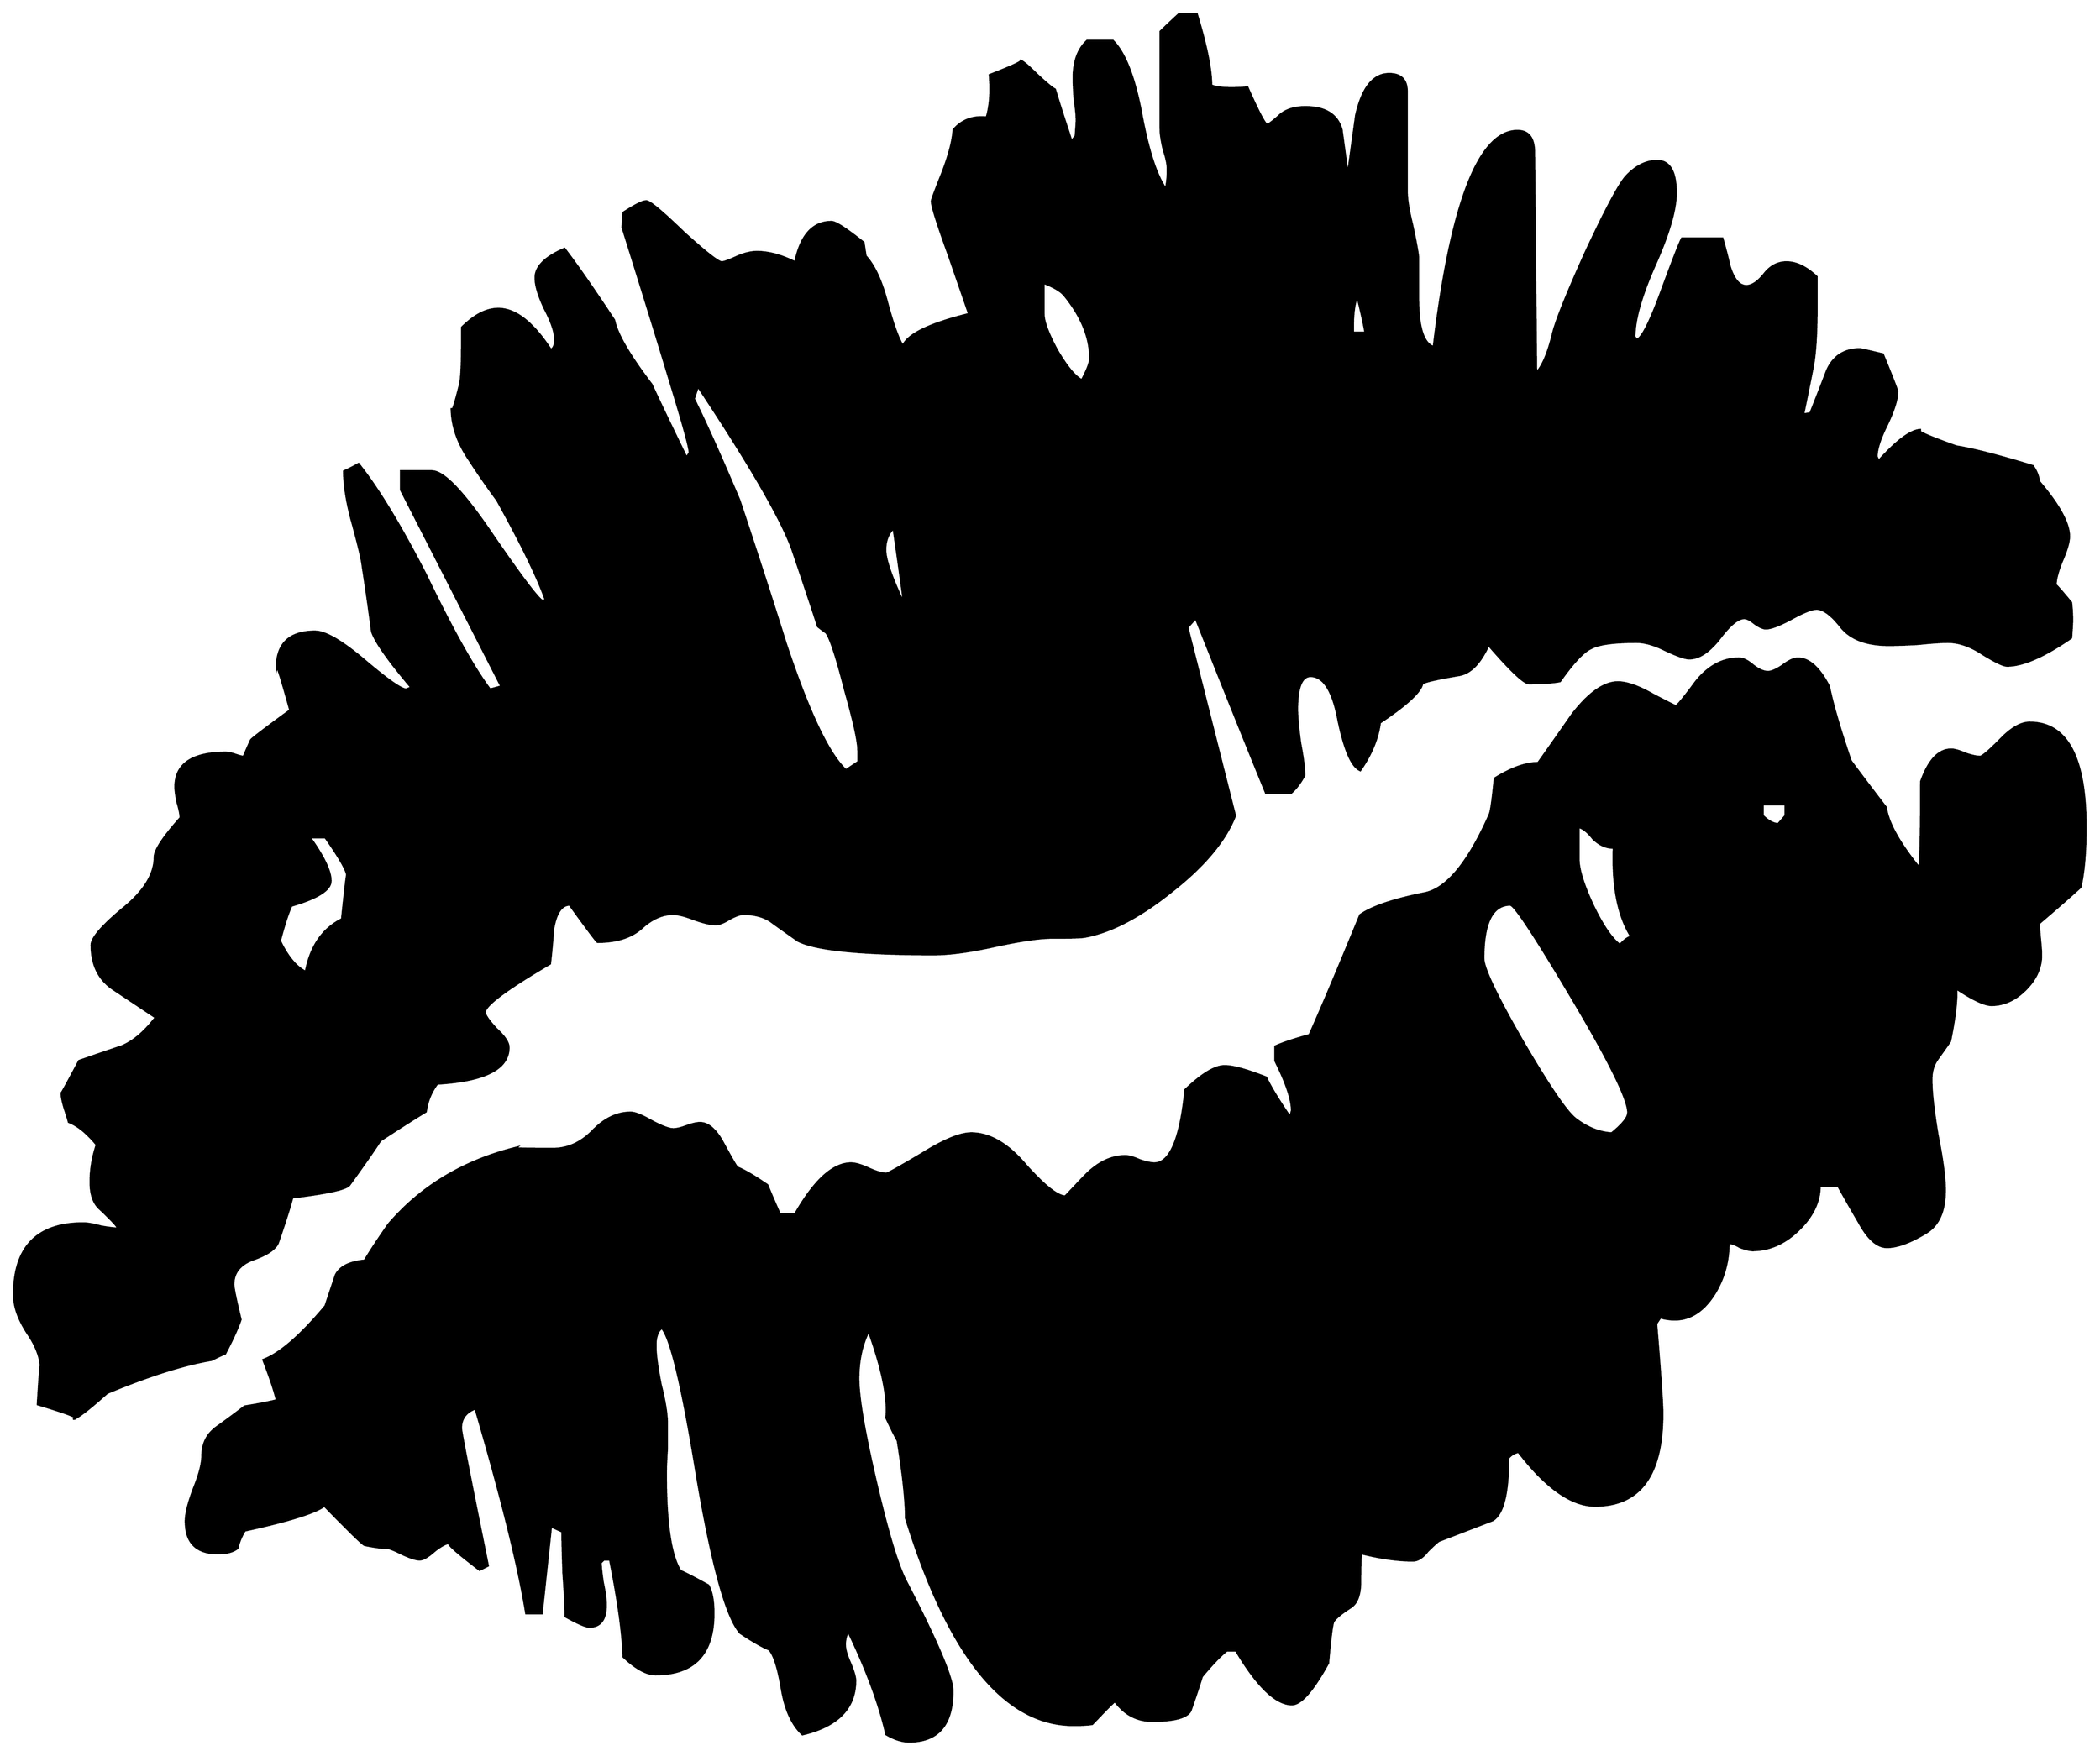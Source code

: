 


\begin{tikzpicture}[y=0.80pt, x=0.80pt, yscale=-1.0, xscale=1.0, inner sep=0pt, outer sep=0pt]
\begin{scope}[shift={(100.0,1699.0)},nonzero rule]
  \path[draw=.,fill=.,line width=1.600pt] (2071.0,-824.0) ..
    controls (2071.0,-822.0) and (2070.667,-816.333) ..
    (2070.0,-807.0) .. controls (2044.0,-789.0) and
    (2023.333,-780.0) .. (2008.0,-780.0) .. controls
    (2004.667,-780.0) and (1997.0,-783.667) .. (1985.0,-791.0) ..
    controls (1973.0,-799.0) and (1961.667,-803.0) ..
    (1951.0,-803.0) .. controls (1944.333,-803.0) and
    (1934.667,-802.333) .. (1922.0,-801.0) .. controls
    (1910.0,-800.333) and (1900.667,-800.0) .. (1894.0,-800.0) ..
    controls (1872.667,-800.0) and (1857.333,-805.667) ..
    (1848.0,-817.0) .. controls (1838.667,-829.0) and
    (1830.667,-835.0) .. (1824.0,-835.0) .. controls
    (1819.333,-835.0) and (1811.0,-831.667) .. (1799.0,-825.0) ..
    controls (1787.667,-819.0) and (1779.667,-816.0) ..
    (1775.0,-816.0) .. controls (1772.333,-816.0) and
    (1768.667,-817.667) .. (1764.0,-821.0) .. controls
    (1760.0,-824.333) and (1756.667,-826.0) .. (1754.0,-826.0) ..
    controls (1748.0,-826.0) and (1740.0,-819.333) ..
    (1730.0,-806.0) .. controls (1720.0,-793.333) and
    (1710.333,-787.0) .. (1701.0,-787.0) .. controls
    (1697.0,-787.0) and (1689.333,-789.667) .. (1678.0,-795.0) ..
    controls (1667.333,-800.333) and (1658.0,-803.0) ..
    (1650.0,-803.0) .. controls (1628.0,-803.0) and
    (1613.333,-801.0) .. (1606.0,-797.0) .. controls
    (1598.667,-793.667) and (1588.667,-783.0) .. (1576.0,-765.0) ..
    controls (1568.667,-763.667) and (1558.667,-763.0) ..
    (1546.0,-763.0) .. controls (1541.333,-763.0) and
    (1528.333,-775.333) .. (1507.0,-800.0) .. controls
    (1499.0,-782.667) and (1489.667,-773.0) .. (1479.0,-771.0) ..
    controls (1459.0,-767.667) and (1447.0,-765.0) ..
    (1443.0,-763.0) .. controls (1441.667,-755.0) and
    (1428.0,-742.333) .. (1402.0,-725.0) .. controls
    (1400.0,-709.667) and (1393.667,-694.333) .. (1383.0,-679.0) ..
    controls (1375.0,-682.333) and (1368.0,-698.333) ..
    (1362.0,-727.0) .. controls (1356.667,-755.667) and
    (1347.667,-770.0) .. (1335.0,-770.0) .. controls
    (1326.333,-770.0) and (1322.0,-759.333) .. (1322.0,-738.0) ..
    controls (1322.0,-730.667) and (1323.0,-719.667) ..
    (1325.0,-705.0) .. controls (1327.667,-691.0) and
    (1329.0,-680.667) .. (1329.0,-674.0) .. controls
    (1325.0,-666.667) and (1320.667,-661.0) .. (1316.0,-657.0) --
    (1292.0,-657.0) .. controls (1276.667,-694.333) and
    (1254.0,-750.667) .. (1224.0,-826.0) -- (1216.0,-817.0) --
    (1262.0,-635.0) .. controls (1252.667,-611.0) and
    (1232.333,-586.667) .. (1201.0,-562.0) .. controls
    (1170.333,-537.333) and (1142.333,-522.667) .. (1117.0,-518.0) ..
    controls (1113.667,-517.333) and (1103.0,-517.0) ..
    (1085.0,-517.0) .. controls (1073.0,-517.0) and
    (1054.667,-514.333) .. (1030.0,-509.0) .. controls
    (1006.0,-503.667) and (986.333,-501.0) .. (971.0,-501.0) ..
    controls (901.0,-501.0) and (857.333,-505.333) .. (840.0,-514.0)
    .. controls (838.0,-515.333) and (830.0,-521.0) ..
    (816.0,-531.0) .. controls (808.667,-537.0) and (799.0,-540.0)
    .. (787.0,-540.0) .. controls (783.667,-540.0) and
    (779.0,-538.333) .. (773.0,-535.0) .. controls (767.667,-531.667)
    and (763.333,-530.0) .. (760.0,-530.0) .. controls
    (755.333,-530.0) and (748.333,-531.667) .. (739.0,-535.0) ..
    controls (730.333,-538.333) and (723.667,-540.0) .. (719.0,-540.0)
    .. controls (708.333,-540.0) and (698.0,-535.333) ..
    (688.0,-526.0) .. controls (678.0,-517.333) and (664.0,-513.0)
    .. (646.0,-513.0) .. controls (645.333,-513.0) and
    (636.333,-525.0) .. (619.0,-549.0) .. controls (611.0,-549.0)
    and (605.667,-541.0) .. (603.0,-525.0) .. controls
    (602.333,-514.333) and (601.333,-503.333) .. (600.0,-492.0) ..
    controls (558.0,-467.333) and (537.0,-451.667) .. (537.0,-445.0)
    .. controls (537.0,-442.333) and (540.667,-437.0) ..
    (548.0,-429.0) .. controls (556.0,-421.667) and (560.0,-415.667)
    .. (560.0,-411.0) .. controls (560.0,-390.333) and
    (537.0,-378.667) .. (491.0,-376.0) .. controls (485.0,-368.0)
    and (481.333,-359.0) .. (480.0,-349.0) .. controls
    (470.0,-343.0) and (455.333,-333.667) .. (436.0,-321.0) ..
    controls (430.0,-311.667) and (420.0,-297.333) .. (406.0,-278.0)
    .. controls (402.667,-274.0) and (384.333,-270.0) ..
    (351.0,-266.0) .. controls (348.333,-256.0) and (343.667,-241.333)
    .. (337.0,-222.0) .. controls (334.333,-216.0) and
    (326.333,-210.667) .. (313.0,-206.0) .. controls (300.333,-201.333)
    and (294.0,-193.333) .. (294.0,-182.0) .. controls
    (294.0,-178.667) and (296.333,-167.333) .. (301.0,-148.0) ..
    controls (298.333,-140.0) and (293.333,-129.0) .. (286.0,-115.0)
    .. controls (284.0,-114.333) and (279.667,-112.333) ..
    (273.0,-109.0) .. controls (245.667,-104.333) and (212.0,-93.667)
    .. (172.0,-77.0) .. controls (153.333,-60.333) and (142.333,-52.0)
    .. (139.0,-52.0) .. controls (147.667,-52.0) and (136.333,-56.667)
    .. (105.0,-66.0) .. controls (107.0,-98.667) and
    (108.0,-110.0) .. (108.0,-100.0) .. controls (108.0,-110.667)
    and (103.667,-122.333) .. (95.0,-135.0) .. controls
    (86.333,-148.333) and (82.0,-160.667) .. (82.0,-172.0) .. controls
    (82.0,-218.0) and (104.333,-241.0) .. (149.0,-241.0) ..
    controls (153.0,-241.0) and (158.667,-240.0) .. (166.0,-238.0)
    .. controls (173.333,-236.667) and (179.0,-236.0) ..
    (183.0,-236.0) .. controls (181.0,-239.333) and (175.0,-245.667)
    .. (165.0,-255.0) .. controls (159.0,-260.333) and
    (156.0,-269.0) .. (156.0,-281.0) .. controls (156.0,-293.0)
    and (158.0,-305.0) .. (162.0,-317.0) .. controls
    (152.667,-328.333) and (143.667,-335.667) .. (135.0,-339.0) ..
    controls (134.333,-341.667) and (133.0,-346.0) .. (131.0,-352.0)
    .. controls (129.0,-358.667) and (128.0,-363.667) ..
    (128.0,-367.0) .. controls (128.0,-366.333) and (133.667,-376.667)
    .. (145.0,-398.0) .. controls (158.333,-402.667) and
    (172.0,-407.333) .. (186.0,-412.0) .. controls (197.333,-416.667)
    and (208.333,-426.0) .. (219.0,-440.0) .. controls
    (205.0,-449.333) and (191.0,-458.667) .. (177.0,-468.0) ..
    controls (163.667,-477.333) and (157.0,-491.333) .. (157.0,-510.0)
    .. controls (157.0,-516.667) and (167.0,-528.333) ..
    (187.0,-545.0) .. controls (207.667,-561.667) and (218.0,-578.333)
    .. (218.0,-595.0) .. controls (218.0,-601.667) and
    (226.333,-614.333) .. (243.0,-633.0) .. controls (243.0,-636.333)
    and (242.0,-641.333) .. (240.0,-648.0) .. controls
    (238.667,-654.667) and (238.0,-659.667) .. (238.0,-663.0) ..
    controls (238.0,-685.0) and (254.333,-696.0) .. (287.0,-696.0)
    .. controls (289.0,-696.0) and (292.0,-695.333) ..
    (296.0,-694.0) .. controls (300.0,-692.667) and (302.667,-692.0)
    .. (304.0,-692.0) .. controls (305.333,-695.333) and
    (307.667,-700.667) .. (311.0,-708.0) .. controls (311.667,-709.333)
    and (324.333,-719.0) .. (349.0,-737.0) .. controls
    (340.333,-768.333) and (336.0,-782.0) .. (336.0,-778.0) ..
    controls (336.0,-801.333) and (348.333,-813.0) .. (373.0,-813.0)
    .. controls (383.0,-813.0) and (399.0,-803.667) ..
    (421.0,-785.0) .. controls (443.0,-766.333) and (456.333,-757.0)
    .. (461.0,-757.0) -- (466.0,-759.0) .. controls
    (444.0,-785.0) and (431.333,-803.0) .. (428.0,-813.0) ..
    controls (425.333,-833.667) and (422.333,-854.667) .. (419.0,-876.0)
    .. controls (418.333,-882.667) and (414.667,-898.0) ..
    (408.0,-922.0) .. controls (403.333,-940.0) and (401.0,-955.333)
    .. (401.0,-968.0) .. controls (404.333,-969.333) and
    (409.0,-971.667) .. (415.0,-975.0) .. controls (433.667,-951.667)
    and (455.333,-916.0) .. (480.0,-868.0) .. controls
    (505.333,-815.333) and (526.0,-778.333) .. (542.0,-757.0) --
    (553.0,-760.0) -- (456.0,-950.0) -- (456.0,-968.0) --
    (486.0,-968.0) .. controls (496.667,-968.0) and (514.667,-949.667)
    .. (540.0,-913.0) .. controls (568.667,-871.0) and
    (586.0,-847.667) .. (592.0,-843.0) -- (596.0,-843.0) ..
    controls (588.667,-864.333) and (573.0,-896.667) .. (549.0,-940.0)
    .. controls (539.667,-952.667) and (530.667,-965.667) ..
    (522.0,-979.0) .. controls (510.667,-995.667) and
    (505.0,-1012.333) .. (505.0,-1029.0) .. controls
    (505.0,-1023.0) and (507.667,-1030.667) .. (513.0,-1052.0) ..
    controls (514.333,-1057.333) and (515.0,-1071.667) ..
    (515.0,-1095.0) -- (515.0,-1107.0) .. controls
    (527.0,-1119.0) and (538.667,-1125.0) .. (550.0,-1125.0) ..
    controls (566.667,-1125.0) and (583.667,-1111.667) ..
    (601.0,-1085.0) .. controls (603.667,-1087.0) and
    (605.0,-1090.333) .. (605.0,-1095.0) .. controls
    (605.0,-1102.333) and (601.667,-1112.333) .. (595.0,-1125.0) ..
    controls (589.0,-1137.667) and (586.0,-1147.667) ..
    (586.0,-1155.0) .. controls (586.0,-1165.667) and
    (595.333,-1175.0) .. (614.0,-1183.0) .. controls
    (625.333,-1168.333) and (641.333,-1145.333) .. (662.0,-1114.0) ..
    controls (664.667,-1100.667) and (676.667,-1080.0) ..
    (698.0,-1052.0) .. controls (707.333,-1032.0) and
    (718.667,-1008.333) .. (732.0,-981.0) -- (735.0,-986.0) ..
    controls (735.0,-990.667) and (728.667,-1013.667) ..
    (716.0,-1055.0) .. controls (706.0,-1088.333) and
    (690.667,-1138.0) .. (670.0,-1204.0) -- (671.0,-1218.0) ..
    controls (682.333,-1225.333) and (689.667,-1229.0) ..
    (693.0,-1229.0) .. controls (696.333,-1229.0) and
    (708.333,-1219.0) .. (729.0,-1199.0) .. controls
    (750.333,-1179.667) and (762.667,-1170.0) .. (766.0,-1170.0) ..
    controls (768.0,-1170.0) and (772.667,-1171.667) ..
    (780.0,-1175.0) .. controls (787.333,-1178.333) and
    (794.0,-1180.0) .. (800.0,-1180.0) .. controls
    (811.333,-1180.0) and (823.667,-1176.667) .. (837.0,-1170.0) ..
    controls (842.333,-1196.0) and (854.0,-1209.0) ..
    (872.0,-1209.0) .. controls (876.0,-1209.0) and
    (886.333,-1202.333) .. (903.0,-1189.0) -- (905.0,-1176.0) ..
    controls (913.0,-1167.333) and (919.667,-1153.333) ..
    (925.0,-1134.0) .. controls (931.0,-1111.333) and
    (936.333,-1096.333) .. (941.0,-1089.0) .. controls
    (945.667,-1100.333) and (967.0,-1110.667) .. (1005.0,-1120.0) ..
    controls (1003.667,-1124.0) and (997.0,-1143.333) ..
    (985.0,-1178.0) .. controls (974.333,-1207.333) and
    (969.0,-1224.333) .. (969.0,-1229.0) .. controls
    (969.0,-1230.333) and (972.333,-1239.333) .. (979.0,-1256.0) ..
    controls (985.667,-1273.333) and (989.333,-1287.333) ..
    (990.0,-1298.0) .. controls (998.0,-1307.333) and
    (1008.667,-1311.333) .. (1022.0,-1310.0) .. controls
    (1025.333,-1320.667) and (1026.333,-1334.333) .. (1025.0,-1351.0) ..
    controls (1049.0,-1360.333) and (1058.667,-1365.0) ..
    (1054.0,-1365.0) .. controls (1056.0,-1365.0) and
    (1061.333,-1360.667) .. (1070.0,-1352.0) .. controls
    (1079.333,-1343.333) and (1085.333,-1338.333) .. (1088.0,-1337.0) ..
    controls (1091.333,-1325.667) and (1096.667,-1309.0) ..
    (1104.0,-1287.0) -- (1108.0,-1292.0) .. controls
    (1108.667,-1301.333) and (1109.0,-1306.333) .. (1109.0,-1307.0) ..
    controls (1109.0,-1311.667) and (1108.333,-1318.333) ..
    (1107.0,-1327.0) .. controls (1106.333,-1336.333) and
    (1106.0,-1343.333) .. (1106.0,-1348.0) .. controls
    (1106.0,-1364.0) and (1110.333,-1376.0) .. (1119.0,-1384.0) --
    (1144.0,-1384.0) .. controls (1155.333,-1372.667) and
    (1164.333,-1350.0) .. (1171.0,-1316.0) .. controls
    (1177.667,-1279.333) and (1185.667,-1254.333) .. (1195.0,-1241.0) ..
    controls (1196.333,-1245.667) and (1197.0,-1252.0) ..
    (1197.0,-1260.0) .. controls (1197.0,-1264.667) and
    (1195.667,-1271.0) .. (1193.0,-1279.0) .. controls
    (1191.0,-1287.667) and (1190.0,-1294.333) .. (1190.0,-1299.0) --
    (1190.0,-1393.0) .. controls (1194.0,-1397.0) and
    (1200.0,-1402.667) .. (1208.0,-1410.0) -- (1225.0,-1410.0) ..
    controls (1234.333,-1379.333) and (1239.0,-1356.333) ..
    (1239.0,-1341.0) .. controls (1245.0,-1338.333) and
    (1256.667,-1337.667) .. (1274.0,-1339.0) .. controls
    (1284.667,-1315.0) and (1291.0,-1303.0) .. (1293.0,-1303.0) ..
    controls (1294.333,-1303.0) and (1298.0,-1305.667) ..
    (1304.0,-1311.0) .. controls (1310.0,-1317.0) and
    (1318.667,-1320.0) .. (1330.0,-1320.0) .. controls
    (1349.333,-1320.0) and (1361.0,-1312.667) .. (1365.0,-1298.0) ..
    controls (1367.0,-1283.333) and (1369.0,-1268.667) ..
    (1371.0,-1254.0) .. controls (1373.667,-1273.333) and
    (1376.333,-1292.667) .. (1379.0,-1312.0) .. controls
    (1385.0,-1338.667) and (1395.667,-1352.0) .. (1411.0,-1352.0) ..
    controls (1422.333,-1352.0) and (1428.0,-1346.333) ..
    (1428.0,-1335.0) -- (1428.0,-1239.0) .. controls
    (1428.0,-1231.0) and (1429.667,-1220.333) .. (1433.0,-1207.0) ..
    controls (1436.333,-1191.667) and (1438.333,-1181.0) ..
    (1439.0,-1175.0) .. controls (1439.0,-1175.0) and
    (1439.0,-1161.667) .. (1439.0,-1135.0) .. controls
    (1439.0,-1107.0) and (1444.0,-1091.333) .. (1454.0,-1088.0) ..
    controls (1470.667,-1227.333) and (1497.667,-1297.0) ..
    (1535.0,-1297.0) .. controls (1545.667,-1297.0) and
    (1551.0,-1290.0) .. (1551.0,-1276.0) -- (1553.0,-1063.0) ..
    controls (1559.0,-1069.0) and (1564.333,-1081.333) ..
    (1569.0,-1100.0) .. controls (1571.667,-1112.0) and
    (1582.333,-1138.667) .. (1601.0,-1180.0) .. controls
    (1620.333,-1221.333) and (1633.333,-1245.667) .. (1640.0,-1253.0) ..
    controls (1649.333,-1263.0) and (1659.333,-1268.0) ..
    (1670.0,-1268.0) .. controls (1682.0,-1268.0) and
    (1688.0,-1257.667) .. (1688.0,-1237.0) .. controls
    (1688.0,-1221.0) and (1681.333,-1198.0) .. (1668.0,-1168.0) ..
    controls (1654.667,-1138.0) and (1648.0,-1114.667) ..
    (1648.0,-1098.0) -- (1650.0,-1095.0) .. controls
    (1654.667,-1095.667) and (1662.333,-1110.333) .. (1673.0,-1139.0) ..
    controls (1685.0,-1171.667) and (1692.0,-1189.667) ..
    (1694.0,-1193.0) -- (1733.0,-1193.0) .. controls
    (1735.667,-1183.667) and (1738.0,-1174.667) .. (1740.0,-1166.0) ..
    controls (1744.0,-1153.333) and (1749.333,-1147.0) ..
    (1756.0,-1147.0) .. controls (1761.333,-1147.0) and
    (1767.0,-1150.667) .. (1773.0,-1158.0) .. controls
    (1779.0,-1166.0) and (1786.333,-1170.0) .. (1795.0,-1170.0) ..
    controls (1804.333,-1170.0) and (1814.0,-1165.333) ..
    (1824.0,-1156.0) -- (1824.0,-1124.0) .. controls
    (1824.0,-1099.333) and (1822.667,-1080.333) .. (1820.0,-1067.0) ..
    controls (1814.0,-1037.0) and (1811.0,-1022.333) ..
    (1811.0,-1023.0) -- (1818.0,-1024.0) .. controls
    (1823.333,-1037.333) and (1828.667,-1051.0) .. (1834.0,-1065.0) ..
    controls (1840.0,-1079.0) and (1850.667,-1086.0) ..
    (1866.0,-1086.0) .. controls (1866.667,-1086.0) and
    (1874.0,-1084.333) .. (1888.0,-1081.0) .. controls
    (1897.333,-1058.333) and (1902.0,-1046.333) .. (1902.0,-1045.0) ..
    controls (1902.0,-1037.667) and (1898.667,-1027.0) ..
    (1892.0,-1013.0) .. controls (1885.333,-999.667) and
    (1882.0,-989.333) .. (1882.0,-982.0) -- (1884.0,-978.0) ..
    controls (1902.0,-998.0) and (1915.667,-1008.0) ..
    (1925.0,-1008.0) .. controls (1917.667,-1008.0) and
    (1929.0,-1002.667) .. (1959.0,-992.0) .. controls
    (1975.667,-989.333) and (2000.333,-983.0) .. (2033.0,-973.0) ..
    controls (2036.333,-968.333) and (2038.333,-963.333) ..
    (2039.0,-958.0) .. controls (2058.333,-935.333) and
    (2068.0,-917.667) .. (2068.0,-905.0) .. controls
    (2068.0,-899.667) and (2065.667,-891.667) .. (2061.0,-881.0) ..
    controls (2057.0,-871.0) and (2055.0,-863.333) ..
    (2055.0,-858.0) .. controls (2055.0,-858.667) and
    (2060.0,-853.0) .. (2070.0,-841.0) .. controls
    (2070.667,-835.0) and (2071.0,-829.333) .. (2071.0,-824.0) --
    cycle(2084.0,-624.0) .. controls (2084.0,-600.0) and
    (2082.333,-580.667) .. (2079.0,-566.0) .. controls
    (2070.333,-558.0) and (2057.0,-546.333) .. (2039.0,-531.0) ..
    controls (2039.0,-527.0) and (2039.333,-521.667) ..
    (2040.0,-515.0) .. controls (2040.667,-508.333) and
    (2041.0,-503.333) .. (2041.0,-500.0) .. controls
    (2041.0,-488.0) and (2036.0,-477.0) .. (2026.0,-467.0) ..
    controls (2016.0,-457.0) and (2005.0,-452.0) ..
    (1993.0,-452.0) .. controls (1986.333,-452.0) and
    (1975.0,-457.333) .. (1959.0,-468.0) .. controls
    (1959.667,-456.667) and (1957.667,-439.667) .. (1953.0,-417.0) ..
    controls (1951.667,-415.0) and (1947.667,-409.333) ..
    (1941.0,-400.0) .. controls (1937.0,-394.667) and
    (1935.0,-388.0) .. (1935.0,-380.0) .. controls
    (1935.0,-368.0) and (1937.0,-350.0) .. (1941.0,-326.0) ..
    controls (1945.667,-302.667) and (1948.0,-285.0) ..
    (1948.0,-273.0) .. controls (1948.0,-253.0) and
    (1942.0,-239.333) .. (1930.0,-232.0) .. controls
    (1914.667,-222.667) and (1902.0,-218.0) .. (1892.0,-218.0) ..
    controls (1882.667,-218.0) and (1873.667,-226.0) ..
    (1865.0,-242.0) .. controls (1858.333,-253.333) and
    (1851.667,-265.0) .. (1845.0,-277.0) -- (1827.0,-277.0) ..
    controls (1827.0,-261.667) and (1820.0,-247.333) ..
    (1806.0,-234.0) .. controls (1792.667,-221.333) and
    (1778.0,-215.0) .. (1762.0,-215.0) .. controls
    (1759.333,-215.0) and (1755.333,-216.0) .. (1750.0,-218.0) ..
    controls (1745.333,-220.667) and (1741.667,-222.0) ..
    (1739.0,-222.0) .. controls (1739.0,-204.667) and
    (1734.667,-188.667) .. (1726.0,-174.0) .. controls
    (1715.333,-156.667) and (1702.333,-148.0) .. (1687.0,-148.0) ..
    controls (1682.333,-148.0) and (1677.667,-148.667) ..
    (1673.0,-150.0) -- (1669.0,-144.0) .. controls
    (1673.0,-96.0) and (1675.0,-67.0) .. (1675.0,-57.0) ..
    controls (1675.0,2.333) and (1653.333,32.0) .. (1610.0,32.0) ..
    controls (1587.333,32.0) and (1562.667,14.667) .. (1536.0,-20.0)
    .. controls (1532.0,-19.333) and (1528.667,-17.333) ..
    (1526.0,-14.0) .. controls (1526.0,20.0) and (1521.0,40.0)
    .. (1511.0,46.0) .. controls (1493.667,52.667) and (1476.333,59.333)
    .. (1459.0,66.0) .. controls (1457.0,67.333) and (1453.333,70.667)
    .. (1448.0,76.0) .. controls (1443.333,82.0) and (1438.667,85.0)
    .. (1434.0,85.0) .. controls (1419.333,85.0) and (1402.667,82.667)
    .. (1384.0,78.0) .. controls (1383.333,80.0) and (1383.0,89.0)
    .. (1383.0,105.0) .. controls (1383.0,117.667) and
    (1380.0,126.0) .. (1374.0,130.0) .. controls (1364.667,136.0)
    and (1359.0,140.667) .. (1357.0,144.0) .. controls
    (1355.667,147.333) and (1354.0,160.667) .. (1352.0,184.0) ..
    controls (1337.333,210.667) and (1325.667,224.0) .. (1317.0,224.0)
    .. controls (1301.667,224.0) and (1283.667,206.667) ..
    (1263.0,172.0) -- (1254.0,172.0) .. controls (1248.0,176.667)
    and (1240.0,185.0) .. (1230.0,197.0) .. controls
    (1226.667,207.667) and (1223.0,218.667) .. (1219.0,230.0) ..
    controls (1215.667,236.667) and (1203.333,240.0) .. (1182.0,240.0)
    .. controls (1167.333,240.0) and (1155.333,233.667) ..
    (1146.0,221.0) .. controls (1145.333,221.0) and (1138.0,228.333)
    .. (1124.0,243.0) .. controls (1120.0,243.667) and
    (1114.0,244.0) .. (1106.0,244.0) .. controls (1039.333,244.0)
    and (985.333,177.333) .. (944.0,44.0) .. controls (944.0,27.333)
    and (941.333,2.333) .. (936.0,-31.0) .. controls (933.333,-35.667)
    and (929.667,-43.0) .. (925.0,-53.0) .. controls (927.0,-71.667)
    and (921.333,-99.667) .. (908.0,-137.0) .. controls
    (901.333,-123.667) and (898.0,-108.333) .. (898.0,-91.0) ..
    controls (898.0,-73.0) and (903.667,-39.667) .. (915.0,9.0) ..
    controls (926.333,57.667) and (936.0,89.667) .. (944.0,105.0) ..
    controls (974.0,163.0) and (989.0,198.333) .. (989.0,211.0) ..
    controls (989.0,243.667) and (975.0,260.0) .. (947.0,260.0) ..
    controls (940.333,260.0) and (933.0,257.667) .. (925.0,253.0) ..
    controls (918.333,223.667) and (906.0,190.333) .. (888.0,153.0) ..
    controls (886.0,157.667) and (885.0,162.0) .. (885.0,166.0) ..
    controls (885.0,170.667) and (886.667,176.667) .. (890.0,184.0) ..
    controls (893.333,192.0) and (895.0,197.667) .. (895.0,201.0) ..
    controls (895.0,227.667) and (878.0,245.0) .. (844.0,253.0) ..
    controls (834.0,243.667) and (827.333,229.0) .. (824.0,209.0) ..
    controls (820.667,189.0) and (816.667,176.333) .. (812.0,171.0) ..
    controls (805.333,168.333) and (796.0,163.0) .. (784.0,155.0) ..
    controls (770.667,140.333) and (756.667,89.667) .. (742.0,3.0) ..
    controls (728.0,-83.0) and (716.667,-130.667) .. (708.0,-140.0)
    .. controls (707.333,-139.333) and (706.667,-138.667) ..
    (706.0,-138.0) .. controls (703.333,-134.667) and (702.0,-129.667)
    .. (702.0,-123.0) .. controls (702.0,-114.333) and
    (703.667,-101.667) .. (707.0,-85.0) .. controls (711.0,-69.0)
    and (713.0,-56.667) .. (713.0,-48.0) .. controls (713.0,-42.667)
    and (713.0,-34.333) .. (713.0,-23.0) .. controls (712.333,-12.333)
    and (712.0,-4.333) .. (712.0,1.0) .. controls (712.0,49.0) and
    (716.667,80.333) .. (726.0,95.0) .. controls (732.0,97.667) and
    (741.0,102.333) .. (753.0,109.0) .. controls (756.333,115.0) and
    (758.0,124.0) .. (758.0,136.0) .. controls (758.0,175.333) and
    (739.333,195.0) .. (702.0,195.0) .. controls (693.333,195.0) and
    (683.0,189.333) .. (671.0,178.0) .. controls (670.333,155.333) and
    (666.0,124.0) .. (658.0,84.0) -- (652.0,84.0) --
    (649.0,87.0) .. controls (649.0,90.333) and (649.667,96.667) ..
    (651.0,106.0) .. controls (653.0,115.333) and (654.0,122.667) ..
    (654.0,128.0) .. controls (654.0,142.0) and (648.667,149.0) ..
    (638.0,149.0) .. controls (634.667,149.0) and (627.0,145.667) ..
    (615.0,139.0) .. controls (615.0,130.333) and (614.333,116.667) ..
    (613.0,98.0) .. controls (612.333,80.0) and (612.0,66.333) ..
    (612.0,57.0) -- (601.0,52.0) .. controls (599.0,70.667) and
    (596.0,98.667) .. (592.0,136.0) -- (577.0,136.0) .. controls
    (569.667,90.667) and (553.333,24.667) .. (528.0,-62.0) .. controls
    (518.667,-58.667) and (514.0,-52.333) .. (514.0,-43.0) .. controls
    (514.0,-39.667) and (522.667,4.667) .. (540.0,90.0) --
    (532.0,94.0) .. controls (509.333,76.667) and (499.667,68.0) ..
    (503.0,68.0) .. controls (499.667,68.0) and (494.667,70.667) ..
    (488.0,76.0) .. controls (482.0,81.333) and (477.333,84.0) ..
    (474.0,84.0) .. controls (470.667,84.0) and (465.333,82.333) ..
    (458.0,79.0) .. controls (451.333,75.667) and (446.667,73.667) ..
    (444.0,73.0) .. controls (438.667,73.0) and (431.0,72.0) ..
    (421.0,70.0) .. controls (419.0,69.333) and (406.0,56.667) ..
    (382.0,32.0) .. controls (373.333,38.667) and (347.667,46.667) ..
    (305.0,56.0) .. controls (301.667,61.333) and (299.333,67.0) ..
    (298.0,73.0) .. controls (294.0,76.333) and (287.667,78.0) ..
    (279.0,78.0) .. controls (258.333,78.0) and (248.0,67.667) ..
    (248.0,47.0) .. controls (248.0,39.667) and (250.667,29.0) ..
    (256.0,15.0) .. controls (261.333,1.667) and (264.0,-8.667) ..
    (264.0,-16.0) .. controls (264.0,-28.0) and (268.667,-37.333) ..
    (278.0,-44.0) .. controls (287.333,-50.667) and (296.333,-57.333) ..
    (305.0,-64.0) .. controls (317.667,-66.0) and (328.0,-68.0) ..
    (336.0,-70.0) .. controls (334.0,-78.667) and (329.667,-91.667) ..
    (323.0,-109.0) .. controls (339.0,-115.0) and (359.0,-132.333)
    .. (383.0,-161.0) .. controls (386.333,-171.0) and
    (389.667,-181.0) .. (393.0,-191.0) .. controls (397.0,-199.0)
    and (406.333,-203.667) .. (421.0,-205.0) .. controls
    (425.667,-213.0) and (433.333,-224.667) .. (444.0,-240.0) ..
    controls (475.333,-276.667) and (516.333,-301.333) .. (567.0,-314.0)
    .. controls (564.333,-313.333) and (576.333,-313.0) ..
    (603.0,-313.0) .. controls (617.0,-313.0) and (629.667,-318.667)
    .. (641.0,-330.0) .. controls (652.333,-342.0) and
    (664.667,-348.0) .. (678.0,-348.0) .. controls (682.0,-348.0)
    and (688.667,-345.333) .. (698.0,-340.0) .. controls
    (708.0,-334.667) and (715.0,-332.0) .. (719.0,-332.0) ..
    controls (722.333,-332.0) and (726.667,-333.0) .. (732.0,-335.0)
    .. controls (737.333,-337.0) and (741.667,-338.0) ..
    (745.0,-338.0) .. controls (752.333,-338.0) and (759.333,-332.333)
    .. (766.0,-321.0) .. controls (774.667,-305.0) and
    (779.667,-296.333) .. (781.0,-295.0) .. controls (787.667,-292.333)
    and (797.333,-286.667) .. (810.0,-278.0) .. controls
    (812.667,-271.333) and (816.667,-262.0) .. (822.0,-250.0) --
    (837.0,-250.0) .. controls (855.667,-282.667) and (873.667,-299.0)
    .. (891.0,-299.0) .. controls (895.0,-299.0) and
    (900.667,-297.333) .. (908.0,-294.0) .. controls (915.333,-290.667)
    and (921.0,-289.0) .. (925.0,-289.0) .. controls
    (926.333,-289.0) and (937.667,-295.333) .. (959.0,-308.0) ..
    controls (980.333,-321.333) and (996.333,-328.0) ..
    (1007.0,-328.0) .. controls (1025.0,-328.0) and
    (1042.667,-317.667) .. (1060.0,-297.0) .. controls
    (1078.0,-277.0) and (1090.667,-267.0) .. (1098.0,-267.0) ..
    controls (1098.0,-267.0) and (1104.0,-273.333) ..
    (1116.0,-286.0) .. controls (1128.667,-299.333) and
    (1142.0,-306.0) .. (1156.0,-306.0) .. controls
    (1159.333,-306.0) and (1164.0,-304.667) .. (1170.0,-302.0) ..
    controls (1176.0,-300.0) and (1180.667,-299.0) ..
    (1184.0,-299.0) .. controls (1199.333,-299.0) and
    (1209.333,-322.667) .. (1214.0,-370.0) .. controls
    (1230.0,-385.333) and (1242.667,-393.0) .. (1252.0,-393.0) ..
    controls (1260.0,-393.0) and (1273.333,-389.333) ..
    (1292.0,-382.0) .. controls (1296.0,-373.333) and
    (1303.667,-360.667) .. (1315.0,-344.0) .. controls
    (1315.667,-345.333) and (1316.333,-347.333) .. (1317.0,-350.0) ..
    controls (1317.0,-360.667) and (1311.667,-376.667) ..
    (1301.0,-398.0) -- (1301.0,-412.0) .. controls
    (1308.333,-415.333) and (1319.333,-419.0) .. (1334.0,-423.0) ..
    controls (1345.333,-448.333) and (1361.667,-487.0) ..
    (1383.0,-539.0) .. controls (1394.333,-547.0) and
    (1415.0,-554.0) .. (1445.0,-560.0) .. controls
    (1466.333,-564.0) and (1487.333,-589.333) .. (1508.0,-636.0) ..
    controls (1509.333,-638.667) and (1511.0,-650.333) ..
    (1513.0,-671.0) .. controls (1529.0,-681.0) and
    (1543.0,-686.0) .. (1555.0,-686.0) .. controls
    (1566.333,-702.0) and (1577.333,-717.667) .. (1588.0,-733.0) ..
    controls (1604.0,-753.667) and (1618.667,-764.0) ..
    (1632.0,-764.0) .. controls (1640.667,-764.0) and
    (1652.0,-760.0) .. (1666.0,-752.0) .. controls
    (1680.0,-744.667) and (1687.333,-741.0) .. (1688.0,-741.0) ..
    controls (1689.333,-741.0) and (1695.667,-748.667) ..
    (1707.0,-764.0) .. controls (1719.0,-779.333) and
    (1733.0,-787.0) .. (1749.0,-787.0) .. controls
    (1753.0,-787.0) and (1757.667,-784.667) .. (1763.0,-780.0) ..
    controls (1768.333,-776.0) and (1773.0,-774.0) ..
    (1777.0,-774.0) .. controls (1780.333,-774.0) and
    (1785.0,-776.0) .. (1791.0,-780.0) .. controls
    (1797.0,-784.667) and (1802.0,-787.0) .. (1806.0,-787.0) ..
    controls (1816.667,-787.0) and (1826.667,-778.0) ..
    (1836.0,-760.0) .. controls (1839.333,-743.333) and
    (1846.333,-719.333) .. (1857.0,-688.0) .. controls
    (1864.333,-678.0) and (1875.667,-663.0) .. (1891.0,-643.0) ..
    controls (1893.0,-628.333) and (1903.667,-609.0) ..
    (1923.0,-585.0) .. controls (1924.333,-587.667) and
    (1925.0,-615.333) .. (1925.0,-668.0) .. controls
    (1932.333,-688.667) and (1942.0,-699.0) .. (1954.0,-699.0) ..
    controls (1957.333,-699.0) and (1962.0,-697.667) ..
    (1968.0,-695.0) .. controls (1974.0,-693.0) and
    (1978.667,-692.0) .. (1982.0,-692.0) .. controls
    (1984.0,-692.0) and (1990.333,-697.333) .. (2001.0,-708.0) ..
    controls (2011.667,-719.333) and (2021.333,-725.0) ..
    (2030.0,-725.0) .. controls (2066.0,-725.0) and
    (2084.0,-691.333) .. (2084.0,-624.0) -- cycle(1388.0,-1102.0)
    .. controls (1386.667,-1110.0) and (1384.0,-1122.0) ..
    (1380.0,-1138.0) .. controls (1377.333,-1130.0) and
    (1376.0,-1120.667) .. (1376.0,-1110.0) -- (1376.0,-1102.0) --
    (1388.0,-1102.0) -- cycle(1794.0,-635.0) -- (1794.0,-646.0)
    -- (1772.0,-646.0) -- (1772.0,-635.0) .. controls
    (1777.333,-629.667) and (1782.333,-627.0) .. (1787.0,-627.0) --
    (1794.0,-635.0) -- cycle(1122.0,-1077.0) .. controls
    (1122.0,-1097.0) and (1114.0,-1117.0) .. (1098.0,-1137.0) ..
    controls (1094.667,-1141.667) and (1087.667,-1146.0) ..
    (1077.0,-1150.0) -- (1077.0,-1120.0) .. controls
    (1077.0,-1112.667) and (1081.333,-1101.0) .. (1090.0,-1085.0) ..
    controls (1099.333,-1069.0) and (1107.333,-1059.333) ..
    (1114.0,-1056.0) .. controls (1119.333,-1066.0) and
    (1122.0,-1073.0) .. (1122.0,-1077.0) -- cycle(1645.0,-518.0)
    .. controls (1632.333,-538.0) and (1626.667,-566.667) ..
    (1628.0,-604.0) .. controls (1620.667,-604.0) and
    (1614.0,-607.0) .. (1608.0,-613.0) .. controls
    (1602.667,-619.667) and (1598.0,-623.333) .. (1594.0,-624.0) --
    (1594.0,-593.0) .. controls (1594.0,-583.0) and
    (1598.667,-568.0) .. (1608.0,-548.0) .. controls
    (1617.333,-528.667) and (1626.0,-516.0) .. (1634.0,-510.0) ..
    controls (1638.0,-514.667) and (1641.667,-517.333) ..
    (1645.0,-518.0) -- cycle(1642.0,-348.0) .. controls
    (1642.0,-360.667) and (1624.0,-397.333) .. (1588.0,-458.0) ..
    controls (1552.0,-518.667) and (1532.0,-549.0) ..
    (1528.0,-549.0) .. controls (1510.667,-549.0) and
    (1502.0,-531.667) .. (1502.0,-497.0) .. controls
    (1502.0,-487.667) and (1514.667,-461.0) .. (1540.0,-417.0) ..
    controls (1565.333,-373.667) and (1582.333,-348.667) ..
    (1591.0,-342.0) .. controls (1602.333,-333.333) and
    (1614.0,-328.667) .. (1626.0,-328.0) .. controls
    (1636.667,-336.667) and (1642.0,-343.333) .. (1642.0,-348.0) --
    cycle(942.0,-840.0) .. controls (942.0,-842.667) and
    (938.667,-867.0) .. (932.0,-913.0) .. controls (926.667,-907.667)
    and (924.0,-900.667) .. (924.0,-892.0) .. controls
    (924.0,-882.667) and (930.0,-865.333) .. (942.0,-840.0) --
    cycle(898.0,-687.0) -- (898.0,-698.0) .. controls
    (898.0,-706.667) and (893.667,-726.333) .. (885.0,-757.0) ..
    controls (877.0,-788.333) and (871.0,-806.667) .. (867.0,-812.0)
    .. controls (865.0,-813.333) and (862.333,-815.333) ..
    (859.0,-818.0) .. controls (853.0,-836.667) and (844.667,-861.667)
    .. (834.0,-893.0) .. controls (823.333,-922.333) and
    (793.0,-974.667) .. (743.0,-1050.0) -- (739.0,-1038.0) ..
    controls (749.667,-1016.667) and (764.333,-984.0) ..
    (783.0,-940.0) .. controls (798.333,-894.0) and (813.333,-847.667)
    .. (828.0,-801.0) .. controls (850.0,-735.0) and
    (869.333,-694.333) .. (886.0,-679.0) -- (898.0,-687.0) --
    cycle(404.0,-577.0) .. controls (404.0,-581.667) and
    (397.0,-594.0) .. (383.0,-614.0) -- (368.0,-614.0) ..
    controls (381.333,-595.333) and (388.0,-581.333) .. (388.0,-572.0)
    .. controls (388.0,-563.333) and (375.333,-555.333) ..
    (350.0,-548.0) .. controls (346.667,-540.667) and (343.0,-529.333)
    .. (339.0,-514.0) .. controls (346.333,-498.667) and
    (354.667,-488.667) .. (364.0,-484.0) .. controls (368.667,-508.667)
    and (380.333,-525.667) .. (399.0,-535.0) .. controls
    (402.333,-567.0) and (404.0,-581.0) .. (404.0,-577.0) --
    cycle;
\end{scope}

\end{tikzpicture}


